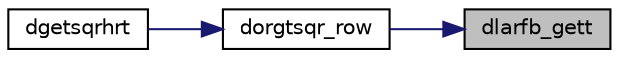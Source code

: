 digraph "dlarfb_gett"
{
 // LATEX_PDF_SIZE
  edge [fontname="Helvetica",fontsize="10",labelfontname="Helvetica",labelfontsize="10"];
  node [fontname="Helvetica",fontsize="10",shape=record];
  rankdir="RL";
  Node1 [label="dlarfb_gett",height=0.2,width=0.4,color="black", fillcolor="grey75", style="filled", fontcolor="black",tooltip="DLARFB_GETT"];
  Node1 -> Node2 [dir="back",color="midnightblue",fontsize="10",style="solid",fontname="Helvetica"];
  Node2 [label="dorgtsqr_row",height=0.2,width=0.4,color="black", fillcolor="white", style="filled",URL="$dorgtsqr__row_8f.html#a36ad9463a3a92a1bbe59a1320f3d2c85",tooltip="DORGTSQR_ROW"];
  Node2 -> Node3 [dir="back",color="midnightblue",fontsize="10",style="solid",fontname="Helvetica"];
  Node3 [label="dgetsqrhrt",height=0.2,width=0.4,color="black", fillcolor="white", style="filled",URL="$dgetsqrhrt_8f.html#a3017a4201f64adf2ddd2dd44396f776a",tooltip="DGETSQRHRT"];
}
